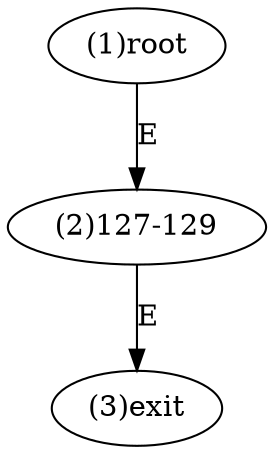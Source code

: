 digraph "" { 
1[ label="(1)root"];
2[ label="(2)127-129"];
3[ label="(3)exit"];
1->2[ label="E"];
2->3[ label="E"];
}
